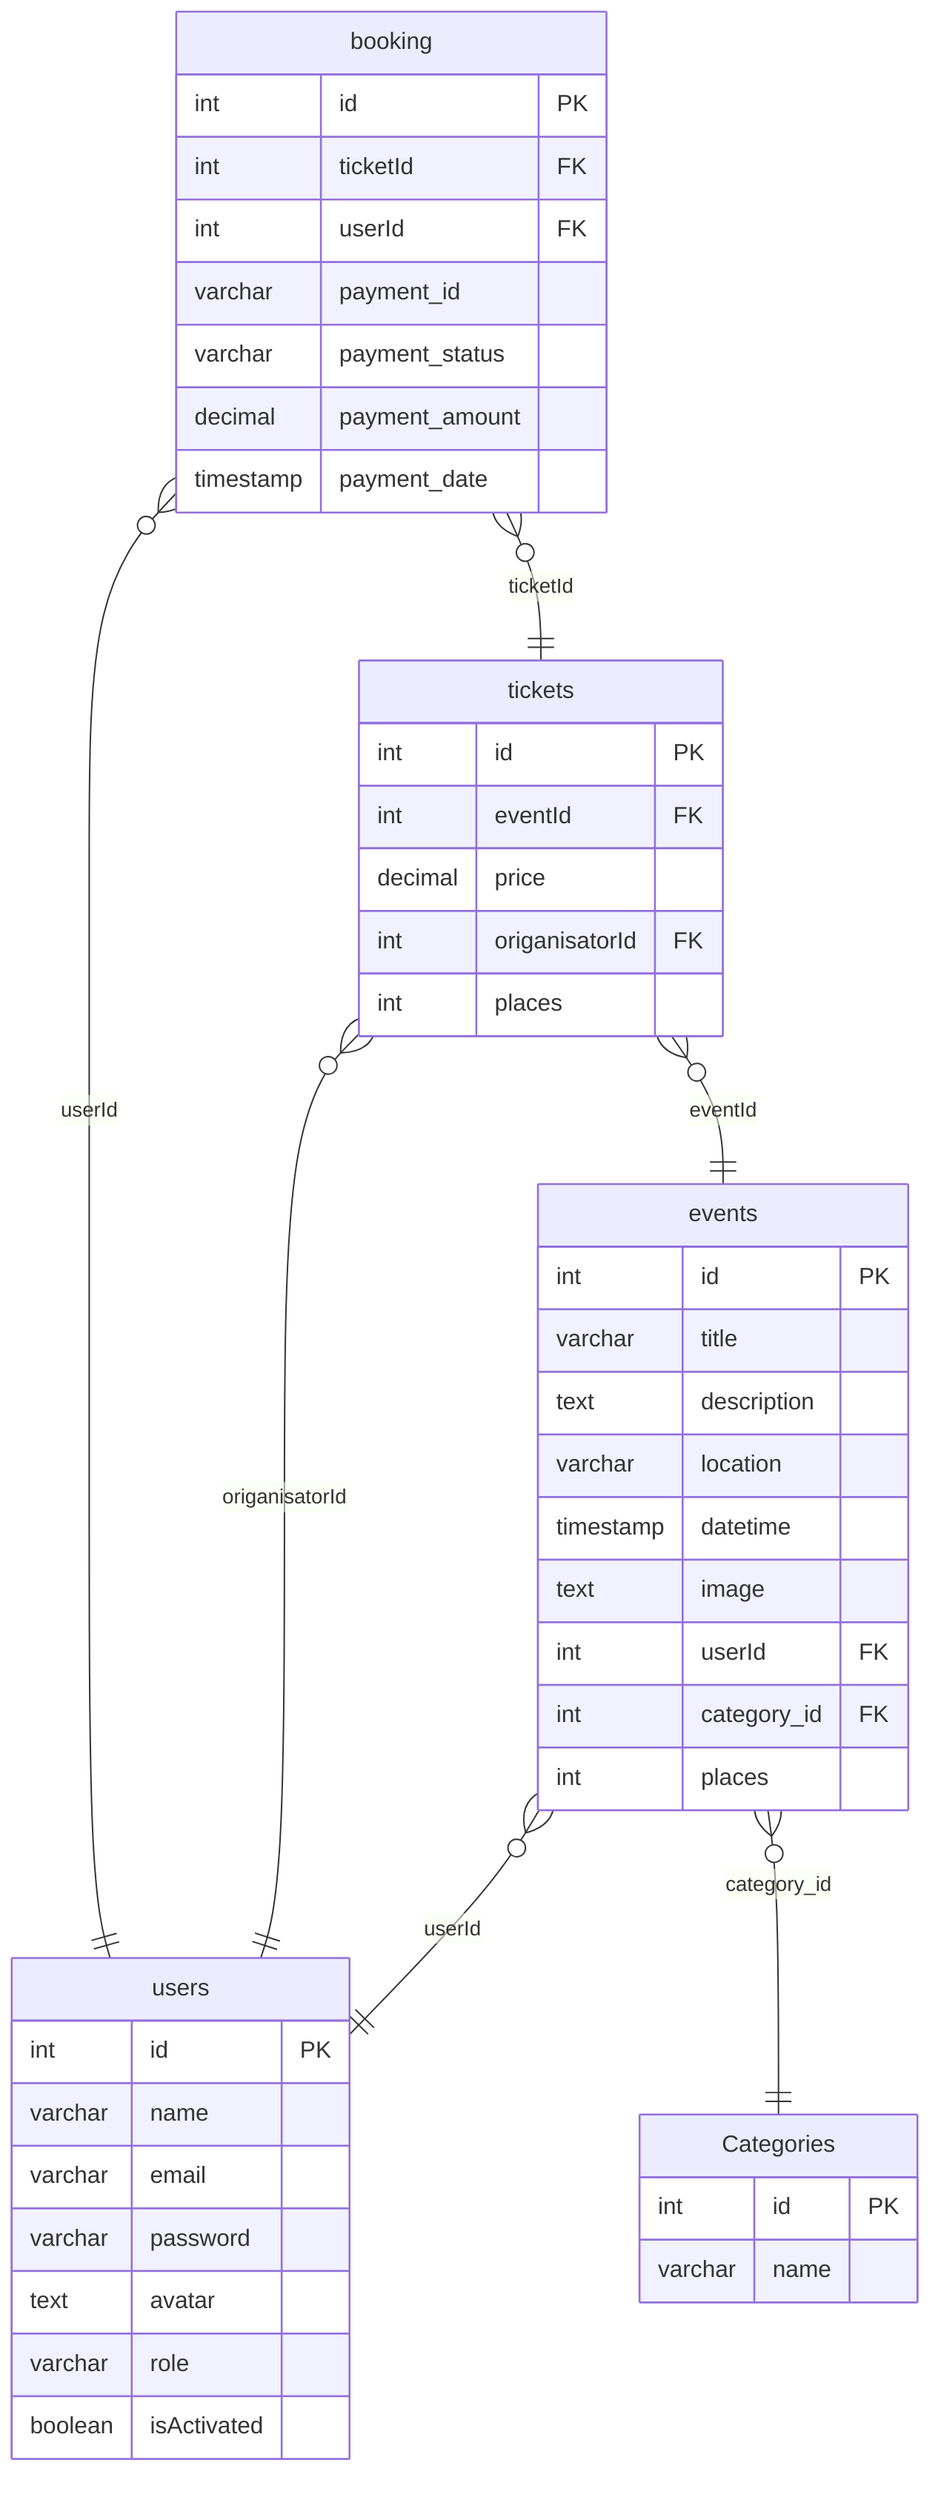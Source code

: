 erDiagram
    Categories {
        int id PK
        varchar name
    }
    users {
        int id PK
        varchar name
        varchar email
        varchar password
        text avatar
        varchar role
        boolean isActivated
    }
    events {
        int id PK
        varchar title
        text description
        varchar location
        timestamp datetime
        text image
        int userId FK
        int category_id FK
        int places
    }
    tickets {
        int id PK
        int eventId FK
        decimal price
        int origanisatorId FK
        int places
    }
    booking {
        int id PK
        int ticketId FK
        int userId FK
        varchar payment_id
        varchar payment_status
        decimal payment_amount
        timestamp payment_date
    }

    events }o--|| users : "userId"
    events }o--|| Categories : "category_id"
    tickets }o--|| events : "eventId"
    tickets }o--|| users : "origanisatorId"
    booking }o--|| users : "userId"
    booking }o--|| tickets : "ticketId"